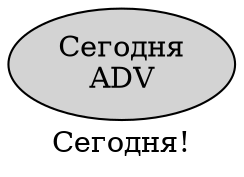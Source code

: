 digraph SENTENCE_663 {
	graph [label="Сегодня!"]
	node [style=filled]
		0 [label="Сегодня
ADV" color="" fillcolor=lightgray penwidth=1 shape=ellipse]
}